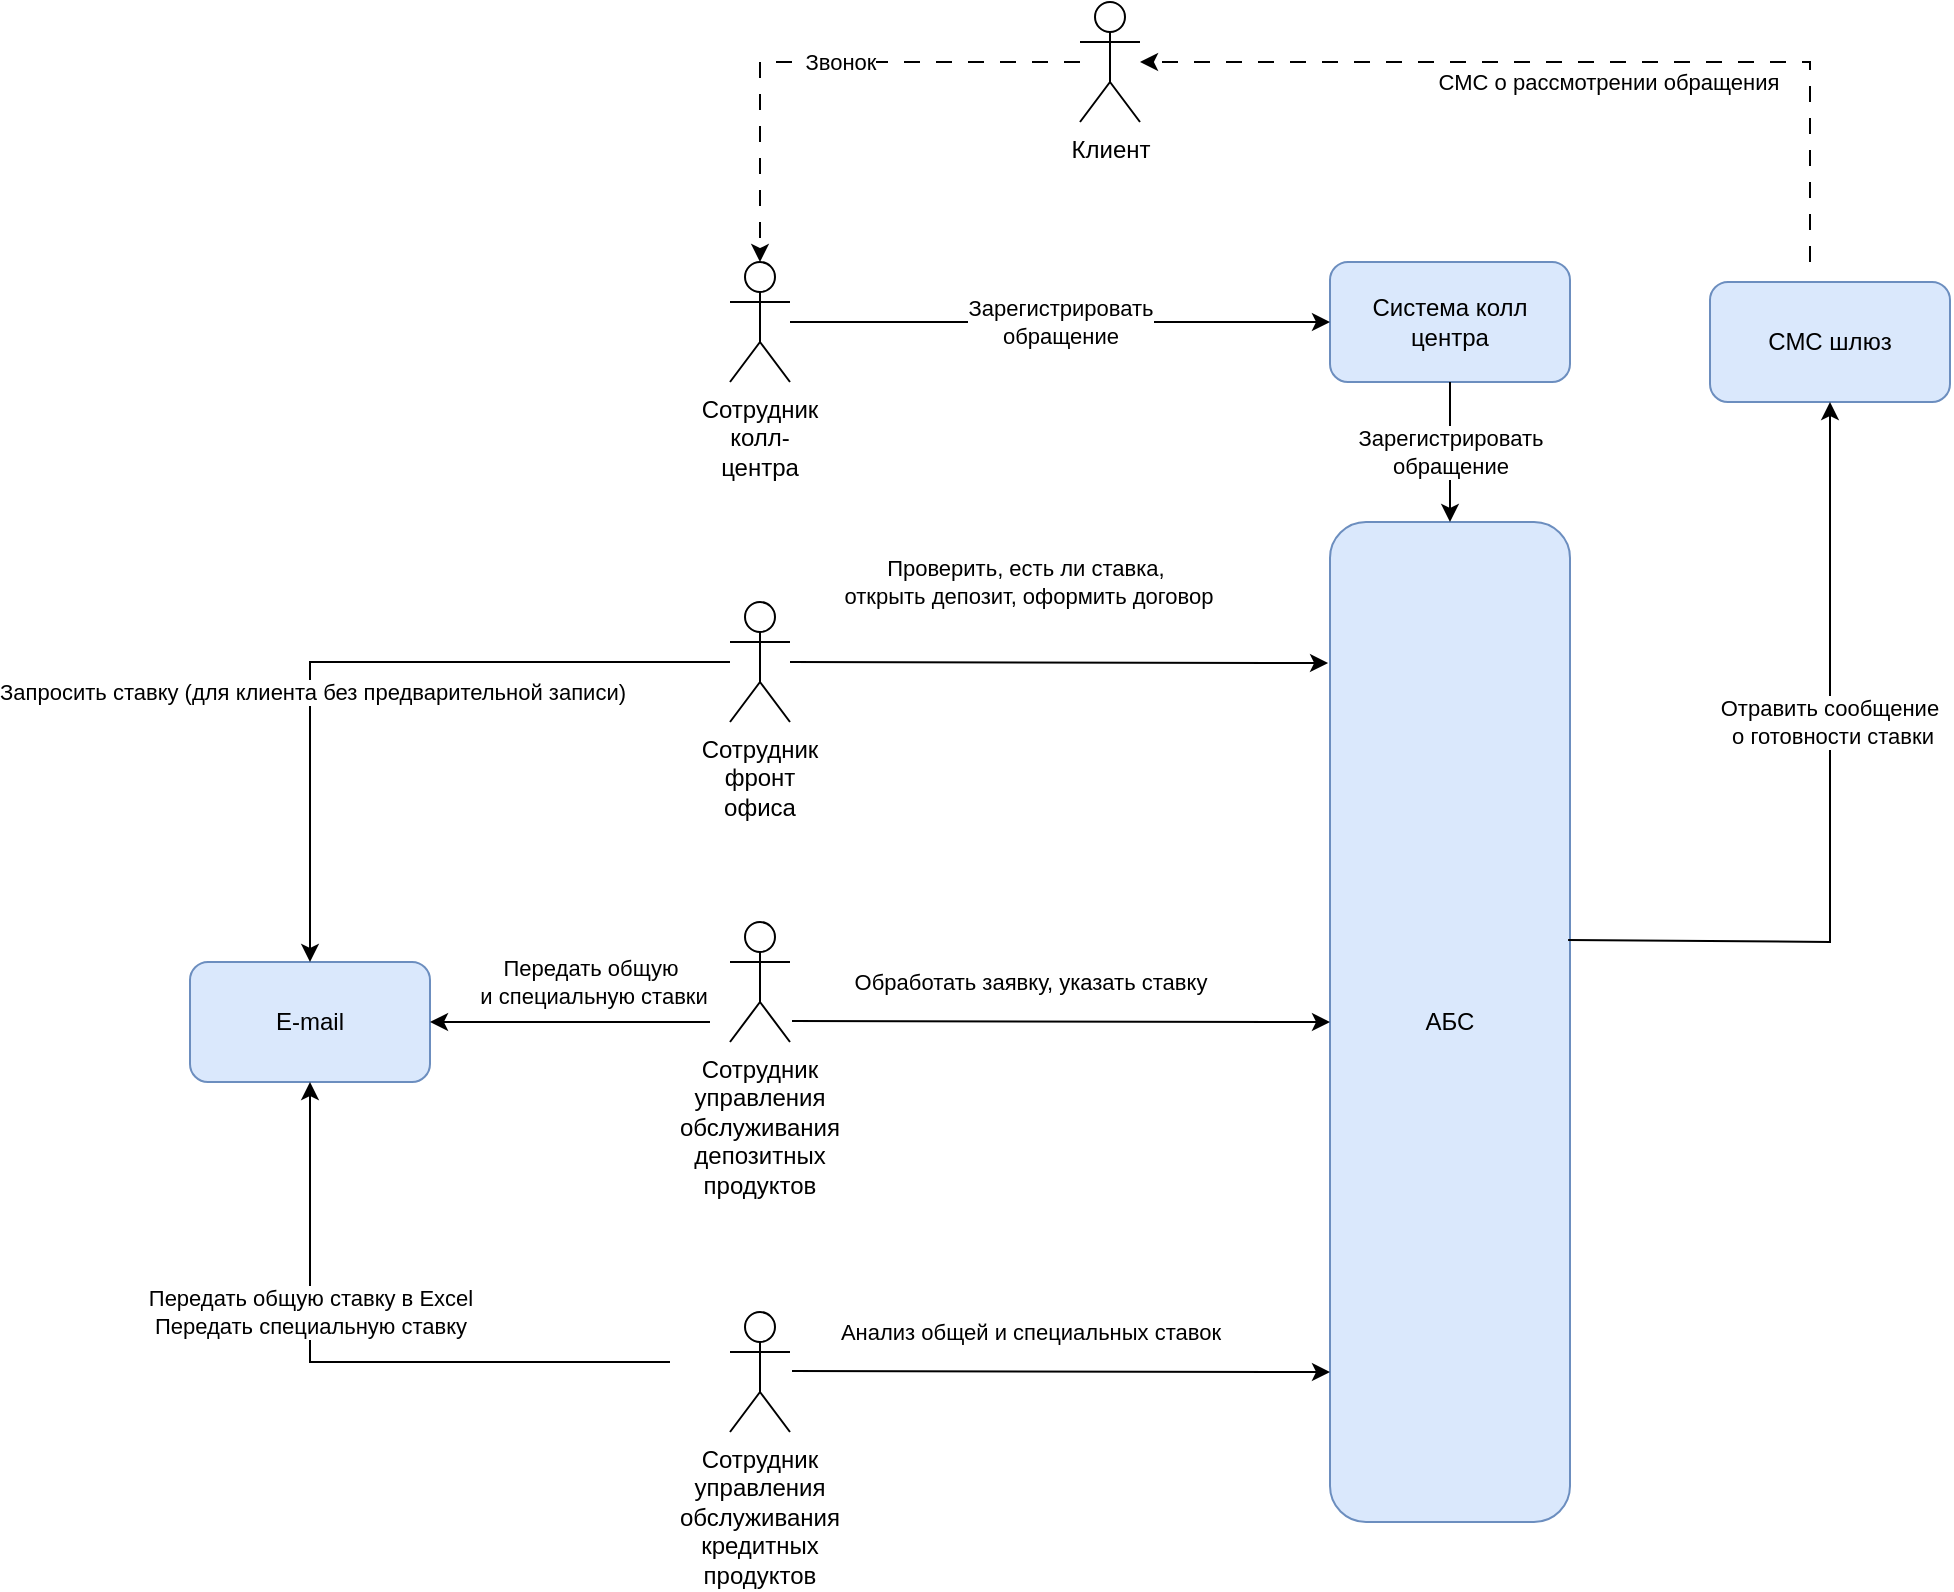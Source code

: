 <mxfile version="26.2.14">
  <diagram id="9l0Rkt2jy4prdzlfz_VC" name="Страница — 1">
    <mxGraphModel dx="1950" dy="759" grid="1" gridSize="10" guides="1" tooltips="1" connect="1" arrows="1" fold="1" page="1" pageScale="1" pageWidth="827" pageHeight="1169" math="0" shadow="0">
      <root>
        <mxCell id="0" />
        <mxCell id="1" parent="0" />
        <mxCell id="-sFr-AM_DlU4L2YUzimp-1" value="Клиент" style="shape=umlActor;verticalLabelPosition=bottom;verticalAlign=top;html=1;outlineConnect=0;" vertex="1" parent="1">
          <mxGeometry x="245" y="10" width="30" height="60" as="geometry" />
        </mxCell>
        <mxCell id="-sFr-AM_DlU4L2YUzimp-2" value="АБС" style="rounded=1;whiteSpace=wrap;html=1;fillColor=#dae8fc;strokeColor=#6c8ebf;" vertex="1" parent="1">
          <mxGeometry x="370" y="270" width="120" height="500" as="geometry" />
        </mxCell>
        <mxCell id="-sFr-AM_DlU4L2YUzimp-3" value="Система колл центра" style="rounded=1;whiteSpace=wrap;html=1;fillColor=#dae8fc;strokeColor=#6c8ebf;" vertex="1" parent="1">
          <mxGeometry x="370" y="140" width="120" height="60" as="geometry" />
        </mxCell>
        <mxCell id="-sFr-AM_DlU4L2YUzimp-4" value="СМС шлюз" style="rounded=1;whiteSpace=wrap;html=1;fillColor=#dae8fc;strokeColor=#6c8ebf;" vertex="1" parent="1">
          <mxGeometry x="560" y="150" width="120" height="60" as="geometry" />
        </mxCell>
        <mxCell id="-sFr-AM_DlU4L2YUzimp-5" value="E-mail" style="rounded=1;whiteSpace=wrap;html=1;fillColor=#dae8fc;strokeColor=#6c8ebf;" vertex="1" parent="1">
          <mxGeometry x="-200" y="490" width="120" height="60" as="geometry" />
        </mxCell>
        <mxCell id="-sFr-AM_DlU4L2YUzimp-8" value="Сотрудник фронт офиса" style="shape=umlActor;verticalLabelPosition=bottom;verticalAlign=top;html=1;outlineConnect=0;whiteSpace=wrap;" vertex="1" parent="1">
          <mxGeometry x="70" y="310" width="30" height="60" as="geometry" />
        </mxCell>
        <mxCell id="-sFr-AM_DlU4L2YUzimp-9" value="Сотрудник управления обслуживания депозитных продуктов" style="shape=umlActor;verticalLabelPosition=bottom;verticalAlign=top;html=1;outlineConnect=0;whiteSpace=wrap;" vertex="1" parent="1">
          <mxGeometry x="70" y="470" width="30" height="60" as="geometry" />
        </mxCell>
        <mxCell id="-sFr-AM_DlU4L2YUzimp-10" value="Сотрудник управления обслуживания кредитных продуктов" style="shape=umlActor;verticalLabelPosition=bottom;verticalAlign=top;html=1;outlineConnect=0;whiteSpace=wrap;" vertex="1" parent="1">
          <mxGeometry x="70" y="665" width="30" height="60" as="geometry" />
        </mxCell>
        <mxCell id="-sFr-AM_DlU4L2YUzimp-12" value="Сотрудник колл-центра" style="shape=umlActor;verticalLabelPosition=bottom;verticalAlign=top;html=1;outlineConnect=0;whiteSpace=wrap;" vertex="1" parent="1">
          <mxGeometry x="70" y="140" width="30" height="60" as="geometry" />
        </mxCell>
        <mxCell id="-sFr-AM_DlU4L2YUzimp-14" value="" style="endArrow=classic;html=1;rounded=0;dashed=1;dashPattern=8 8;" edge="1" parent="1" source="-sFr-AM_DlU4L2YUzimp-1" target="-sFr-AM_DlU4L2YUzimp-12">
          <mxGeometry width="50" height="50" relative="1" as="geometry">
            <mxPoint x="280" y="290" as="sourcePoint" />
            <mxPoint x="110" y="150" as="targetPoint" />
            <Array as="points">
              <mxPoint x="85" y="40" />
            </Array>
          </mxGeometry>
        </mxCell>
        <mxCell id="-sFr-AM_DlU4L2YUzimp-15" value="Звонок" style="edgeLabel;html=1;align=center;verticalAlign=middle;resizable=0;points=[];" vertex="1" connectable="0" parent="-sFr-AM_DlU4L2YUzimp-14">
          <mxGeometry x="-0.076" relative="1" as="geometry">
            <mxPoint as="offset" />
          </mxGeometry>
        </mxCell>
        <mxCell id="-sFr-AM_DlU4L2YUzimp-16" value="Зарегистрировать&lt;div&gt;обращение&lt;/div&gt;" style="endArrow=classic;html=1;rounded=0;entryX=0;entryY=0.5;entryDx=0;entryDy=0;" edge="1" parent="1" source="-sFr-AM_DlU4L2YUzimp-12" target="-sFr-AM_DlU4L2YUzimp-3">
          <mxGeometry width="50" height="50" relative="1" as="geometry">
            <mxPoint x="280" y="290" as="sourcePoint" />
            <mxPoint x="330" y="240" as="targetPoint" />
          </mxGeometry>
        </mxCell>
        <mxCell id="-sFr-AM_DlU4L2YUzimp-17" value="Зарегистрировать&lt;div&gt;обращение&lt;/div&gt;" style="endArrow=classic;html=1;rounded=0;" edge="1" parent="1" source="-sFr-AM_DlU4L2YUzimp-3" target="-sFr-AM_DlU4L2YUzimp-2">
          <mxGeometry width="50" height="50" relative="1" as="geometry">
            <mxPoint x="110" y="180" as="sourcePoint" />
            <mxPoint x="270" y="180" as="targetPoint" />
          </mxGeometry>
        </mxCell>
        <mxCell id="-sFr-AM_DlU4L2YUzimp-18" value="Проверить, есть ли&amp;nbsp;&lt;span style=&quot;color: light-dark(rgb(0, 0, 0), rgb(255, 255, 255)); background-color: light-dark(#ffffff, var(--ge-dark-color, #121212));&quot;&gt;ставка,&amp;nbsp;&lt;/span&gt;&lt;div&gt;&lt;span style=&quot;color: light-dark(rgb(0, 0, 0), rgb(255, 255, 255)); background-color: light-dark(#ffffff, var(--ge-dark-color, #121212));&quot;&gt;открыть депозит, оформить договор&lt;/span&gt;&lt;/div&gt;" style="endArrow=classic;html=1;rounded=0;entryX=-0.008;entryY=0.141;entryDx=0;entryDy=0;entryPerimeter=0;" edge="1" parent="1" source="-sFr-AM_DlU4L2YUzimp-8" target="-sFr-AM_DlU4L2YUzimp-2">
          <mxGeometry x="-0.117" y="40" width="50" height="50" relative="1" as="geometry">
            <mxPoint x="110" y="180" as="sourcePoint" />
            <mxPoint x="270" y="180" as="targetPoint" />
            <mxPoint as="offset" />
          </mxGeometry>
        </mxCell>
        <mxCell id="-sFr-AM_DlU4L2YUzimp-19" value="" style="endArrow=classic;html=1;rounded=0;" edge="1" parent="1" source="-sFr-AM_DlU4L2YUzimp-8" target="-sFr-AM_DlU4L2YUzimp-5">
          <mxGeometry width="50" height="50" relative="1" as="geometry">
            <mxPoint x="280" y="410" as="sourcePoint" />
            <mxPoint x="330" y="360" as="targetPoint" />
            <Array as="points">
              <mxPoint x="-140" y="340" />
            </Array>
          </mxGeometry>
        </mxCell>
        <mxCell id="-sFr-AM_DlU4L2YUzimp-20" value="Запросить ставку (для клиента без предварительной записи)" style="edgeLabel;html=1;align=center;verticalAlign=middle;resizable=0;points=[];" vertex="1" connectable="0" parent="-sFr-AM_DlU4L2YUzimp-19">
          <mxGeometry x="0.25" y="1" relative="1" as="geometry">
            <mxPoint as="offset" />
          </mxGeometry>
        </mxCell>
        <mxCell id="-sFr-AM_DlU4L2YUzimp-21" value="" style="endArrow=classic;html=1;rounded=0;exitX=0.992;exitY=0.418;exitDx=0;exitDy=0;exitPerimeter=0;" edge="1" parent="1" source="-sFr-AM_DlU4L2YUzimp-2" target="-sFr-AM_DlU4L2YUzimp-4">
          <mxGeometry width="50" height="50" relative="1" as="geometry">
            <mxPoint x="489" y="318" as="sourcePoint" />
            <mxPoint x="330" y="260" as="targetPoint" />
            <Array as="points">
              <mxPoint x="620" y="480" />
            </Array>
          </mxGeometry>
        </mxCell>
        <mxCell id="-sFr-AM_DlU4L2YUzimp-22" value="Отравить сообщение&amp;nbsp;&lt;div&gt;о готовности ставки&lt;/div&gt;" style="edgeLabel;html=1;align=center;verticalAlign=middle;resizable=0;points=[];" vertex="1" connectable="0" parent="-sFr-AM_DlU4L2YUzimp-21">
          <mxGeometry x="-0.414" y="1" relative="1" as="geometry">
            <mxPoint x="14" y="-109" as="offset" />
          </mxGeometry>
        </mxCell>
        <mxCell id="-sFr-AM_DlU4L2YUzimp-24" value="Обработать заявку, указать ставку" style="endArrow=classic;html=1;rounded=0;entryX=0;entryY=0.5;entryDx=0;entryDy=0;" edge="1" parent="1" target="-sFr-AM_DlU4L2YUzimp-2">
          <mxGeometry x="-0.116" y="20" width="50" height="50" relative="1" as="geometry">
            <mxPoint x="101" y="519.5" as="sourcePoint" />
            <mxPoint x="370" y="520.5" as="targetPoint" />
            <mxPoint as="offset" />
          </mxGeometry>
        </mxCell>
        <mxCell id="-sFr-AM_DlU4L2YUzimp-25" value="" style="endArrow=classic;html=1;rounded=0;dashed=1;dashPattern=8 8;" edge="1" parent="1" target="-sFr-AM_DlU4L2YUzimp-1">
          <mxGeometry width="50" height="50" relative="1" as="geometry">
            <mxPoint x="610" y="140" as="sourcePoint" />
            <mxPoint x="380" y="130" as="targetPoint" />
            <Array as="points">
              <mxPoint x="610" y="40" />
            </Array>
          </mxGeometry>
        </mxCell>
        <mxCell id="-sFr-AM_DlU4L2YUzimp-26" value="СМС о рассмотрении обращения" style="edgeLabel;html=1;align=center;verticalAlign=middle;resizable=0;points=[];" vertex="1" connectable="0" parent="-sFr-AM_DlU4L2YUzimp-25">
          <mxGeometry x="-0.076" relative="1" as="geometry">
            <mxPoint y="10" as="offset" />
          </mxGeometry>
        </mxCell>
        <mxCell id="-sFr-AM_DlU4L2YUzimp-27" value="Анализ общей и специальных ставок" style="endArrow=classic;html=1;rounded=0;entryX=0;entryY=0.5;entryDx=0;entryDy=0;" edge="1" parent="1">
          <mxGeometry x="-0.116" y="20" width="50" height="50" relative="1" as="geometry">
            <mxPoint x="101" y="694.5" as="sourcePoint" />
            <mxPoint x="370" y="695" as="targetPoint" />
            <mxPoint as="offset" />
          </mxGeometry>
        </mxCell>
        <mxCell id="-sFr-AM_DlU4L2YUzimp-28" value="" style="endArrow=classic;html=1;rounded=0;" edge="1" parent="1" target="-sFr-AM_DlU4L2YUzimp-5">
          <mxGeometry width="50" height="50" relative="1" as="geometry">
            <mxPoint x="40" y="690" as="sourcePoint" />
            <mxPoint x="-130" y="500" as="targetPoint" />
            <Array as="points">
              <mxPoint x="-140" y="690" />
            </Array>
          </mxGeometry>
        </mxCell>
        <mxCell id="-sFr-AM_DlU4L2YUzimp-29" value="Передать общую ставку в Excel&lt;div&gt;Передать специальную ставку&lt;/div&gt;" style="edgeLabel;html=1;align=center;verticalAlign=middle;resizable=0;points=[];" vertex="1" connectable="0" parent="-sFr-AM_DlU4L2YUzimp-28">
          <mxGeometry x="0.25" y="1" relative="1" as="geometry">
            <mxPoint x="1" y="-5" as="offset" />
          </mxGeometry>
        </mxCell>
        <mxCell id="-sFr-AM_DlU4L2YUzimp-30" value="Передать общую&lt;div&gt;&amp;nbsp;и&lt;span style=&quot;background-color: light-dark(#ffffff, var(--ge-dark-color, #121212)); color: light-dark(rgb(0, 0, 0), rgb(255, 255, 255));&quot;&gt;&amp;nbsp;специальную ставки&lt;/span&gt;&lt;/div&gt;" style="endArrow=classic;html=1;rounded=0;" edge="1" parent="1" target="-sFr-AM_DlU4L2YUzimp-5">
          <mxGeometry x="-0.143" y="-20" width="50" height="50" relative="1" as="geometry">
            <mxPoint x="60" y="520" as="sourcePoint" />
            <mxPoint x="380" y="530" as="targetPoint" />
            <mxPoint as="offset" />
          </mxGeometry>
        </mxCell>
      </root>
    </mxGraphModel>
  </diagram>
</mxfile>
